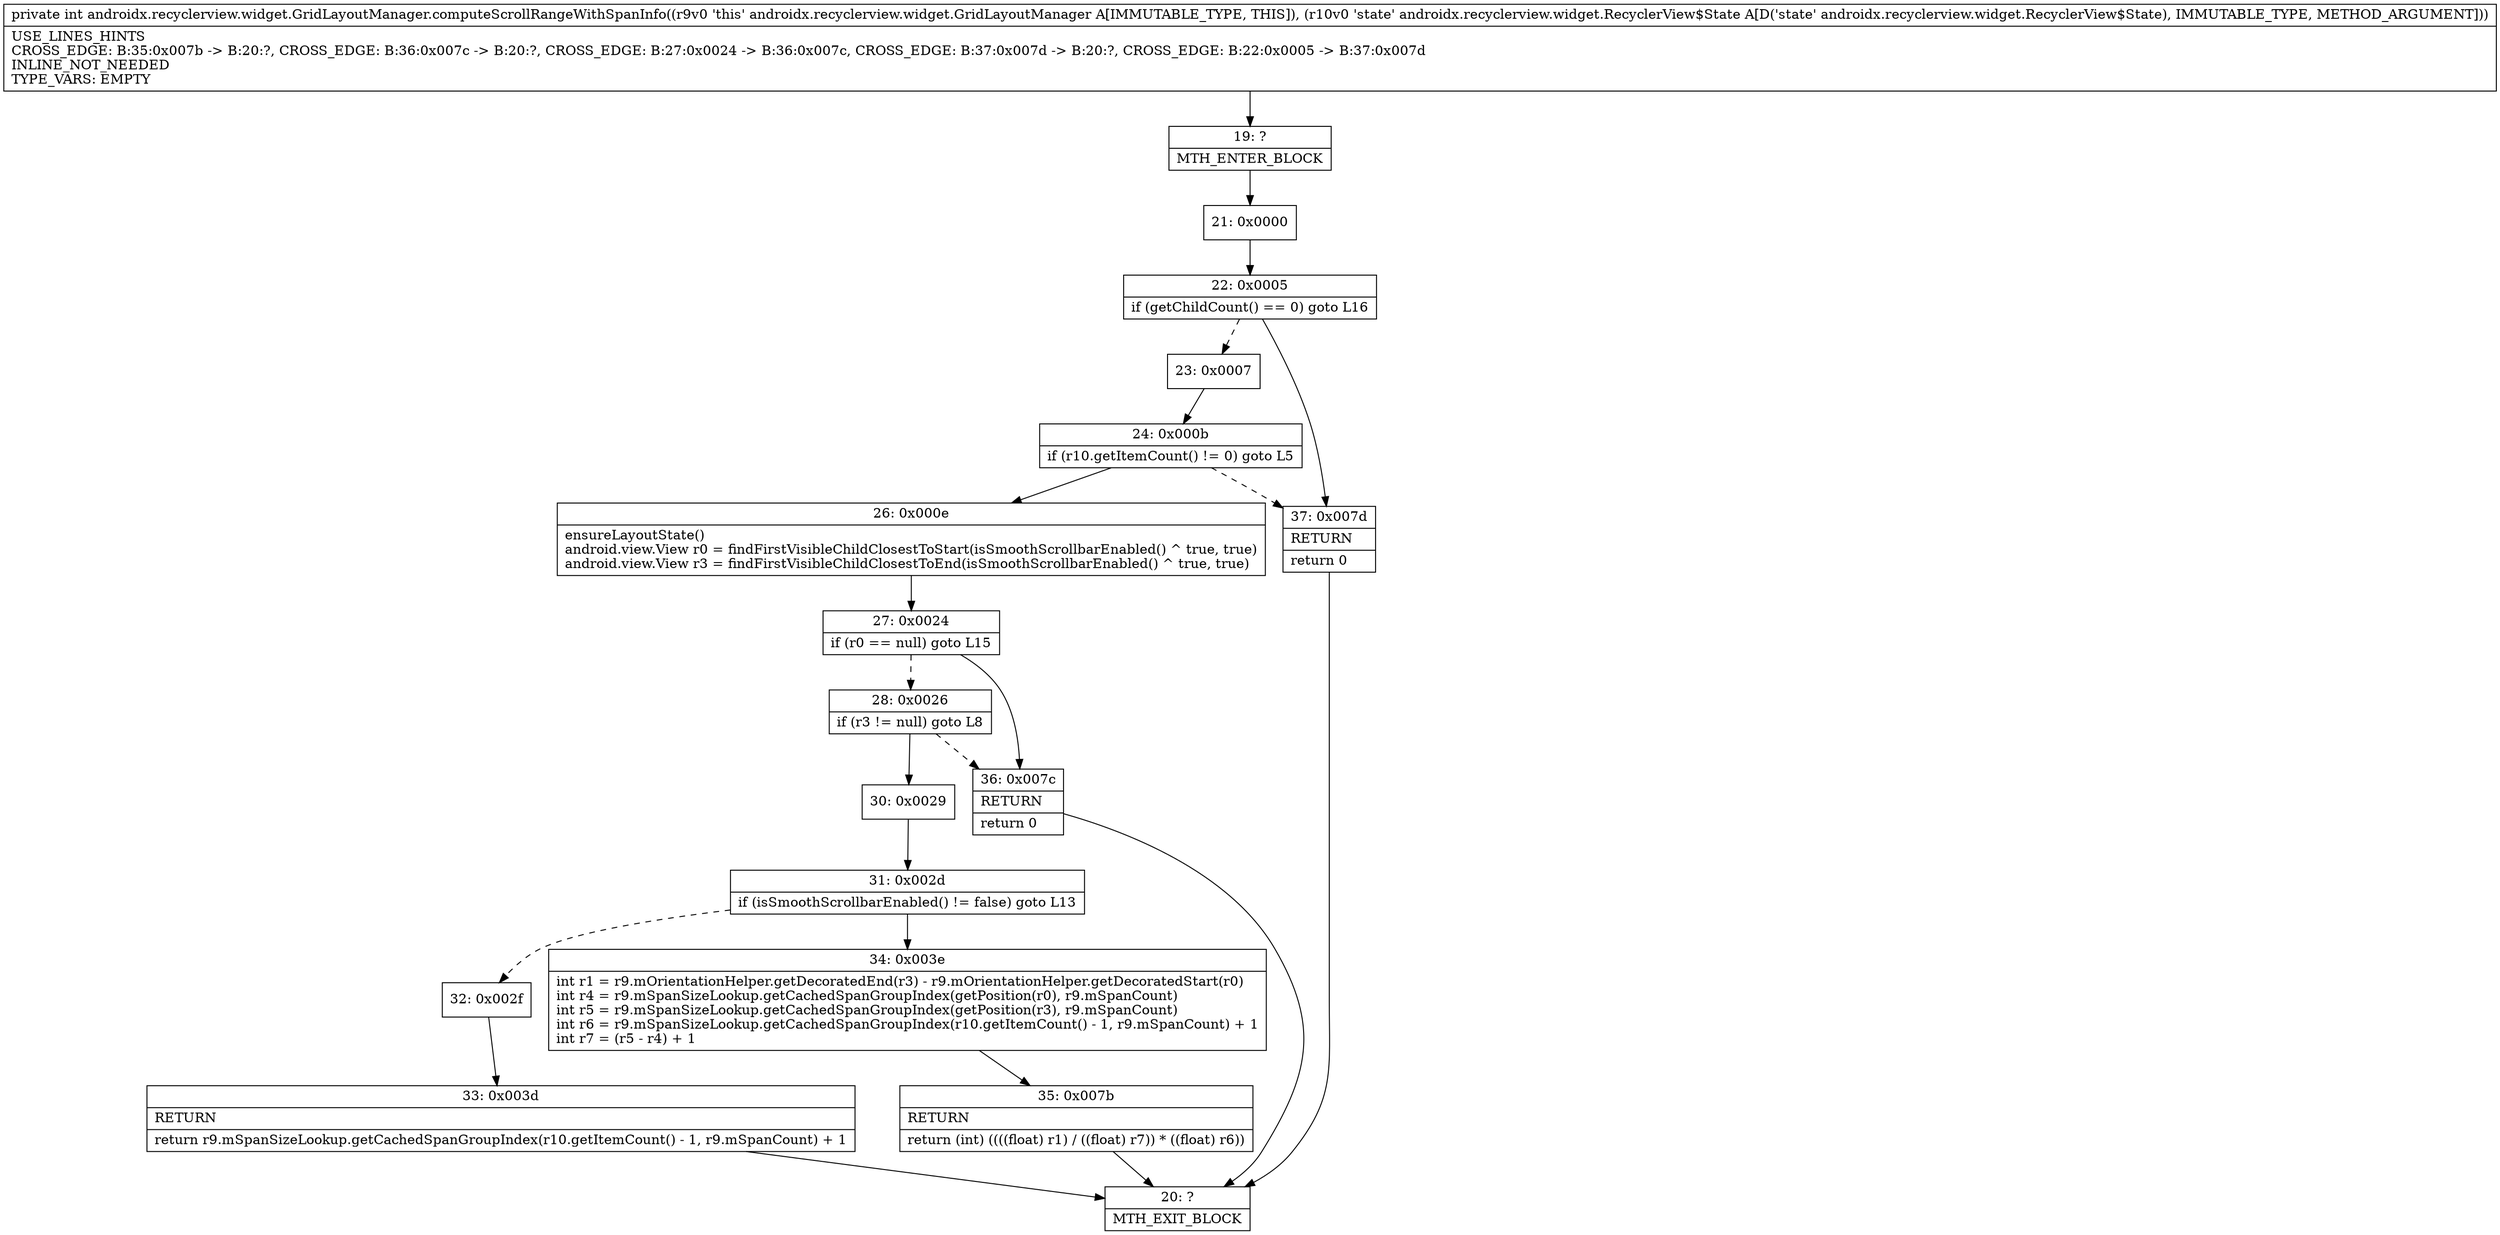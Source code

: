 digraph "CFG forandroidx.recyclerview.widget.GridLayoutManager.computeScrollRangeWithSpanInfo(Landroidx\/recyclerview\/widget\/RecyclerView$State;)I" {
Node_19 [shape=record,label="{19\:\ ?|MTH_ENTER_BLOCK\l}"];
Node_21 [shape=record,label="{21\:\ 0x0000}"];
Node_22 [shape=record,label="{22\:\ 0x0005|if (getChildCount() == 0) goto L16\l}"];
Node_23 [shape=record,label="{23\:\ 0x0007}"];
Node_24 [shape=record,label="{24\:\ 0x000b|if (r10.getItemCount() != 0) goto L5\l}"];
Node_26 [shape=record,label="{26\:\ 0x000e|ensureLayoutState()\landroid.view.View r0 = findFirstVisibleChildClosestToStart(isSmoothScrollbarEnabled() ^ true, true)\landroid.view.View r3 = findFirstVisibleChildClosestToEnd(isSmoothScrollbarEnabled() ^ true, true)\l}"];
Node_27 [shape=record,label="{27\:\ 0x0024|if (r0 == null) goto L15\l}"];
Node_28 [shape=record,label="{28\:\ 0x0026|if (r3 != null) goto L8\l}"];
Node_30 [shape=record,label="{30\:\ 0x0029}"];
Node_31 [shape=record,label="{31\:\ 0x002d|if (isSmoothScrollbarEnabled() != false) goto L13\l}"];
Node_32 [shape=record,label="{32\:\ 0x002f}"];
Node_33 [shape=record,label="{33\:\ 0x003d|RETURN\l|return r9.mSpanSizeLookup.getCachedSpanGroupIndex(r10.getItemCount() \- 1, r9.mSpanCount) + 1\l}"];
Node_20 [shape=record,label="{20\:\ ?|MTH_EXIT_BLOCK\l}"];
Node_34 [shape=record,label="{34\:\ 0x003e|int r1 = r9.mOrientationHelper.getDecoratedEnd(r3) \- r9.mOrientationHelper.getDecoratedStart(r0)\lint r4 = r9.mSpanSizeLookup.getCachedSpanGroupIndex(getPosition(r0), r9.mSpanCount)\lint r5 = r9.mSpanSizeLookup.getCachedSpanGroupIndex(getPosition(r3), r9.mSpanCount)\lint r6 = r9.mSpanSizeLookup.getCachedSpanGroupIndex(r10.getItemCount() \- 1, r9.mSpanCount) + 1\lint r7 = (r5 \- r4) + 1\l}"];
Node_35 [shape=record,label="{35\:\ 0x007b|RETURN\l|return (int) ((((float) r1) \/ ((float) r7)) * ((float) r6))\l}"];
Node_36 [shape=record,label="{36\:\ 0x007c|RETURN\l|return 0\l}"];
Node_37 [shape=record,label="{37\:\ 0x007d|RETURN\l|return 0\l}"];
MethodNode[shape=record,label="{private int androidx.recyclerview.widget.GridLayoutManager.computeScrollRangeWithSpanInfo((r9v0 'this' androidx.recyclerview.widget.GridLayoutManager A[IMMUTABLE_TYPE, THIS]), (r10v0 'state' androidx.recyclerview.widget.RecyclerView$State A[D('state' androidx.recyclerview.widget.RecyclerView$State), IMMUTABLE_TYPE, METHOD_ARGUMENT]))  | USE_LINES_HINTS\lCROSS_EDGE: B:35:0x007b \-\> B:20:?, CROSS_EDGE: B:36:0x007c \-\> B:20:?, CROSS_EDGE: B:27:0x0024 \-\> B:36:0x007c, CROSS_EDGE: B:37:0x007d \-\> B:20:?, CROSS_EDGE: B:22:0x0005 \-\> B:37:0x007d\lINLINE_NOT_NEEDED\lTYPE_VARS: EMPTY\l}"];
MethodNode -> Node_19;Node_19 -> Node_21;
Node_21 -> Node_22;
Node_22 -> Node_23[style=dashed];
Node_22 -> Node_37;
Node_23 -> Node_24;
Node_24 -> Node_26;
Node_24 -> Node_37[style=dashed];
Node_26 -> Node_27;
Node_27 -> Node_28[style=dashed];
Node_27 -> Node_36;
Node_28 -> Node_30;
Node_28 -> Node_36[style=dashed];
Node_30 -> Node_31;
Node_31 -> Node_32[style=dashed];
Node_31 -> Node_34;
Node_32 -> Node_33;
Node_33 -> Node_20;
Node_34 -> Node_35;
Node_35 -> Node_20;
Node_36 -> Node_20;
Node_37 -> Node_20;
}

